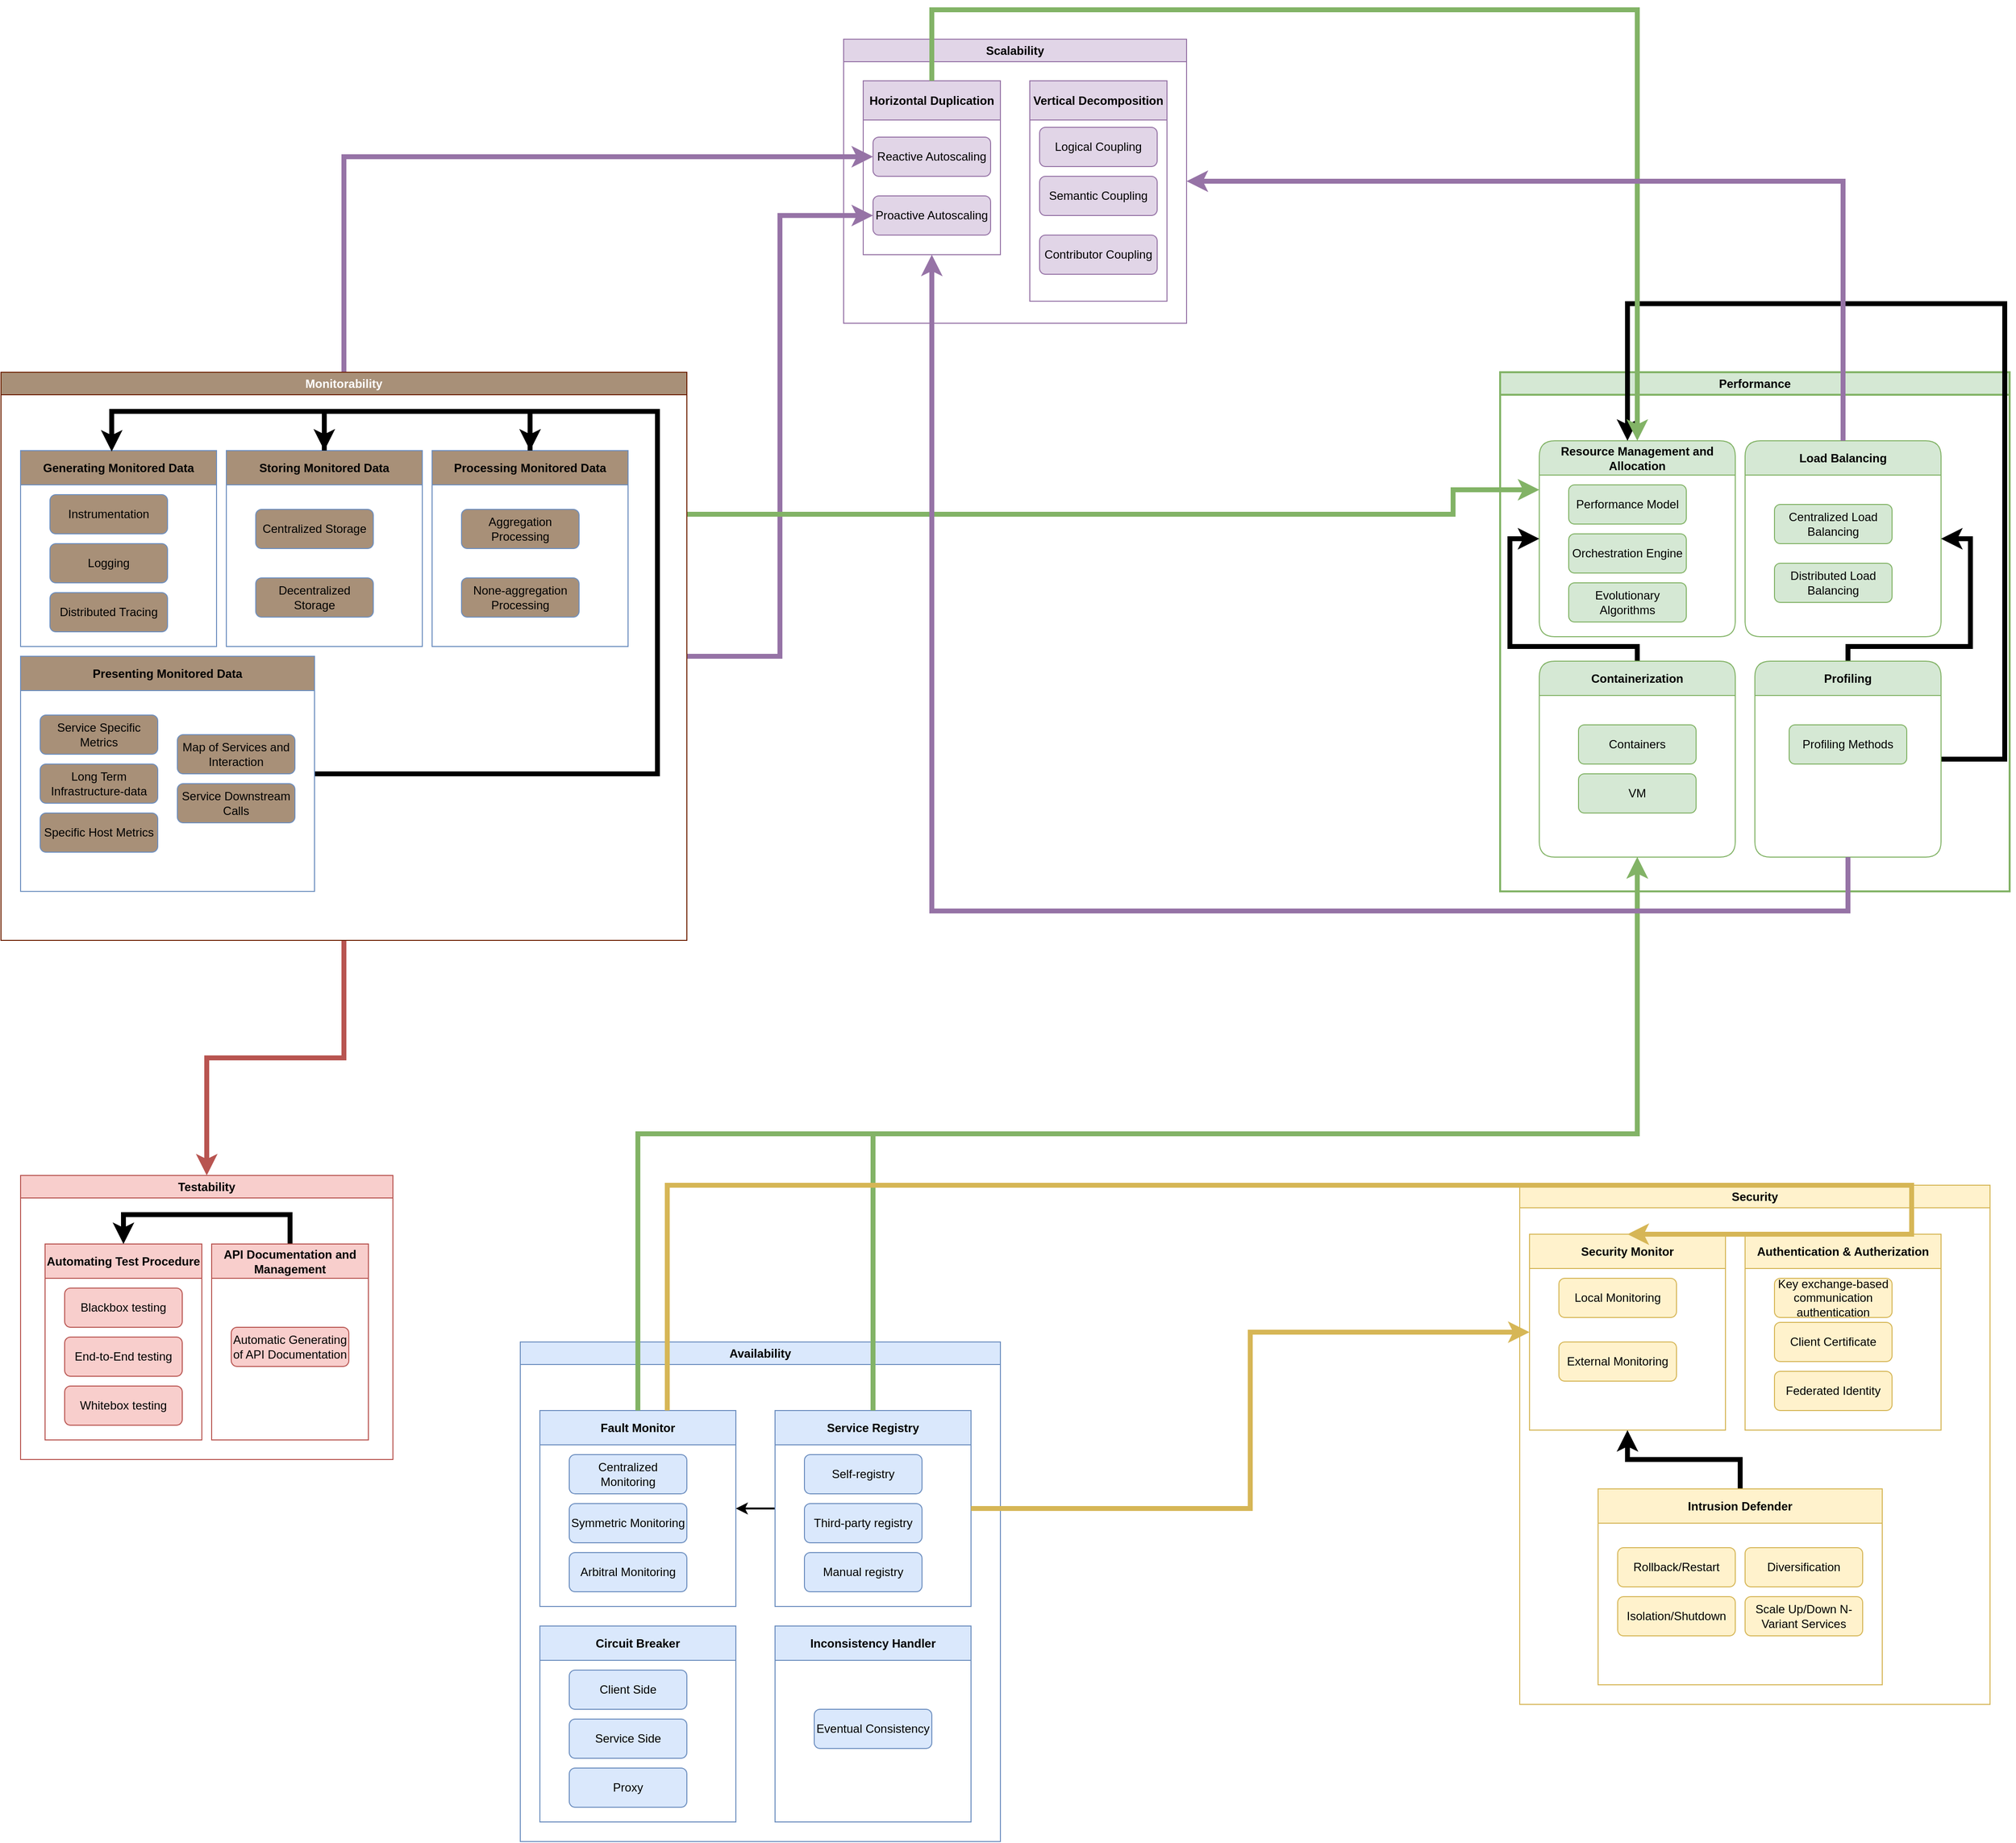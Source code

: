 <mxfile version="22.0.8" type="github">
  <diagram id="R2lEEEUBdFMjLlhIrx00" name="Page-1">
    <mxGraphModel dx="5505" dy="3180" grid="1" gridSize="10" guides="1" tooltips="1" connect="1" arrows="1" fold="1" page="1" pageScale="1" pageWidth="1920" pageHeight="1200" math="0" shadow="0" extFonts="Permanent Marker^https://fonts.googleapis.com/css?family=Permanent+Marker">
      <root>
        <mxCell id="0" />
        <mxCell id="1" parent="0" />
        <mxCell id="cCLrs_CAnp8vthAAdHYO-9" value="&lt;div&gt;Scalability&lt;/div&gt;" style="swimlane;whiteSpace=wrap;html=1;fillColor=#e1d5e7;strokeColor=#9673a6;" parent="1" vertex="1">
          <mxGeometry x="-810" y="-420" width="350" height="290" as="geometry" />
        </mxCell>
        <mxCell id="cCLrs_CAnp8vthAAdHYO-12" value="&lt;div&gt;Horizontal Duplication&lt;/div&gt;" style="swimlane;whiteSpace=wrap;html=1;startSize=40;fillColor=#e1d5e7;strokeColor=#9673a6;" parent="cCLrs_CAnp8vthAAdHYO-9" vertex="1">
          <mxGeometry x="20" y="42.5" width="140" height="177.5" as="geometry" />
        </mxCell>
        <mxCell id="cCLrs_CAnp8vthAAdHYO-14" value="Reactive Autoscaling" style="rounded=1;whiteSpace=wrap;html=1;fillColor=#e1d5e7;strokeColor=#9673a6;" parent="cCLrs_CAnp8vthAAdHYO-12" vertex="1">
          <mxGeometry x="10" y="57.5" width="120" height="40" as="geometry" />
        </mxCell>
        <mxCell id="cCLrs_CAnp8vthAAdHYO-15" value="Proactive Autoscaling" style="rounded=1;whiteSpace=wrap;html=1;fillColor=#e1d5e7;strokeColor=#9673a6;" parent="cCLrs_CAnp8vthAAdHYO-12" vertex="1">
          <mxGeometry x="10" y="117.5" width="120" height="40" as="geometry" />
        </mxCell>
        <mxCell id="cCLrs_CAnp8vthAAdHYO-13" value="&lt;div&gt;Vertical Decomposition&lt;/div&gt;" style="swimlane;whiteSpace=wrap;html=1;startSize=40;fillColor=#e1d5e7;strokeColor=#9673a6;" parent="cCLrs_CAnp8vthAAdHYO-9" vertex="1">
          <mxGeometry x="190" y="42.5" width="140" height="225" as="geometry">
            <mxRectangle x="190" y="42.5" width="170" height="40" as="alternateBounds" />
          </mxGeometry>
        </mxCell>
        <mxCell id="cCLrs_CAnp8vthAAdHYO-17" value="&lt;div&gt;Logical Coupling&lt;br&gt;&lt;/div&gt;" style="rounded=1;whiteSpace=wrap;html=1;fillColor=#e1d5e7;strokeColor=#9673a6;" parent="cCLrs_CAnp8vthAAdHYO-13" vertex="1">
          <mxGeometry x="10" y="47.5" width="120" height="40" as="geometry" />
        </mxCell>
        <mxCell id="cCLrs_CAnp8vthAAdHYO-18" value="Semantic Coupling" style="rounded=1;whiteSpace=wrap;html=1;fillColor=#e1d5e7;strokeColor=#9673a6;" parent="cCLrs_CAnp8vthAAdHYO-13" vertex="1">
          <mxGeometry x="10" y="97.5" width="120" height="40" as="geometry" />
        </mxCell>
        <mxCell id="cCLrs_CAnp8vthAAdHYO-19" value="Contributor Coupling" style="rounded=1;whiteSpace=wrap;html=1;fillColor=#e1d5e7;strokeColor=#9673a6;" parent="cCLrs_CAnp8vthAAdHYO-13" vertex="1">
          <mxGeometry x="10" y="157.5" width="120" height="40" as="geometry" />
        </mxCell>
        <mxCell id="cCLrs_CAnp8vthAAdHYO-21" value="Performance" style="swimlane;whiteSpace=wrap;html=1;fillColor=#d5e8d4;strokeColor=#82b366;strokeWidth=2;" parent="1" vertex="1">
          <mxGeometry x="-140" y="-80" width="520" height="530" as="geometry" />
        </mxCell>
        <mxCell id="cCLrs_CAnp8vthAAdHYO-26" value="Resource Management and Allocation" style="swimlane;whiteSpace=wrap;html=1;startSize=35;fillColor=#d5e8d4;strokeColor=#82b366;rounded=1;" parent="cCLrs_CAnp8vthAAdHYO-21" vertex="1">
          <mxGeometry x="40" y="70" width="200" height="200" as="geometry" />
        </mxCell>
        <mxCell id="cCLrs_CAnp8vthAAdHYO-30" value="Performance Model" style="rounded=1;whiteSpace=wrap;html=1;fillColor=#d5e8d4;strokeColor=#82b366;" parent="cCLrs_CAnp8vthAAdHYO-26" vertex="1">
          <mxGeometry x="30" y="45" width="120" height="40" as="geometry" />
        </mxCell>
        <mxCell id="cCLrs_CAnp8vthAAdHYO-31" value="Orchestration Engine" style="rounded=1;whiteSpace=wrap;html=1;fillColor=#d5e8d4;strokeColor=#82b366;" parent="cCLrs_CAnp8vthAAdHYO-26" vertex="1">
          <mxGeometry x="30" y="95" width="120" height="40" as="geometry" />
        </mxCell>
        <mxCell id="cCLrs_CAnp8vthAAdHYO-32" value="Evolutionary Algorithms" style="rounded=1;whiteSpace=wrap;html=1;fillColor=#d5e8d4;strokeColor=#82b366;" parent="cCLrs_CAnp8vthAAdHYO-26" vertex="1">
          <mxGeometry x="30" y="145" width="120" height="40" as="geometry" />
        </mxCell>
        <mxCell id="cCLrs_CAnp8vthAAdHYO-27" value="Load Balancing" style="swimlane;whiteSpace=wrap;html=1;startSize=35;fillColor=#d5e8d4;strokeColor=#82b366;rounded=1;" parent="cCLrs_CAnp8vthAAdHYO-21" vertex="1">
          <mxGeometry x="250" y="70" width="200" height="200" as="geometry" />
        </mxCell>
        <mxCell id="cCLrs_CAnp8vthAAdHYO-33" value="Centralized Load Balancing" style="rounded=1;whiteSpace=wrap;html=1;fillColor=#d5e8d4;strokeColor=#82b366;" parent="cCLrs_CAnp8vthAAdHYO-27" vertex="1">
          <mxGeometry x="30" y="65" width="120" height="40" as="geometry" />
        </mxCell>
        <mxCell id="cCLrs_CAnp8vthAAdHYO-34" value="Distributed Load Balancing" style="rounded=1;whiteSpace=wrap;html=1;fillColor=#d5e8d4;strokeColor=#82b366;" parent="cCLrs_CAnp8vthAAdHYO-27" vertex="1">
          <mxGeometry x="30" y="125" width="120" height="40" as="geometry" />
        </mxCell>
        <mxCell id="cCLrs_CAnp8vthAAdHYO-129" style="edgeStyle=orthogonalEdgeStyle;rounded=0;orthogonalLoop=1;jettySize=auto;html=1;exitX=0.5;exitY=0;exitDx=0;exitDy=0;entryX=0;entryY=0.5;entryDx=0;entryDy=0;strokeWidth=5;" parent="cCLrs_CAnp8vthAAdHYO-21" source="cCLrs_CAnp8vthAAdHYO-28" target="cCLrs_CAnp8vthAAdHYO-26" edge="1">
          <mxGeometry relative="1" as="geometry">
            <Array as="points">
              <mxPoint x="140" y="280" />
              <mxPoint x="10" y="280" />
              <mxPoint x="10" y="170" />
            </Array>
          </mxGeometry>
        </mxCell>
        <mxCell id="cCLrs_CAnp8vthAAdHYO-28" value="Containerization" style="swimlane;whiteSpace=wrap;html=1;startSize=35;fillColor=#d5e8d4;strokeColor=#82b366;rounded=1;" parent="cCLrs_CAnp8vthAAdHYO-21" vertex="1">
          <mxGeometry x="40" y="295" width="200" height="200" as="geometry" />
        </mxCell>
        <mxCell id="cCLrs_CAnp8vthAAdHYO-103" value="Containers" style="rounded=1;whiteSpace=wrap;html=1;fillColor=#d5e8d4;strokeColor=#82b366;" parent="cCLrs_CAnp8vthAAdHYO-28" vertex="1">
          <mxGeometry x="40" y="65" width="120" height="40" as="geometry" />
        </mxCell>
        <mxCell id="cCLrs_CAnp8vthAAdHYO-104" value="VM" style="rounded=1;whiteSpace=wrap;html=1;fillColor=#d5e8d4;strokeColor=#82b366;" parent="cCLrs_CAnp8vthAAdHYO-28" vertex="1">
          <mxGeometry x="40" y="115" width="120" height="40" as="geometry" />
        </mxCell>
        <mxCell id="cCLrs_CAnp8vthAAdHYO-138" style="edgeStyle=orthogonalEdgeStyle;rounded=0;orthogonalLoop=1;jettySize=auto;html=1;exitX=1;exitY=0.5;exitDx=0;exitDy=0;strokeWidth=5;" parent="cCLrs_CAnp8vthAAdHYO-21" source="cCLrs_CAnp8vthAAdHYO-29" edge="1">
          <mxGeometry relative="1" as="geometry">
            <Array as="points">
              <mxPoint x="515" y="395" />
              <mxPoint x="515" y="-70" />
              <mxPoint x="130" y="-70" />
              <mxPoint x="130" y="70" />
            </Array>
            <mxPoint x="130" y="70" as="targetPoint" />
          </mxGeometry>
        </mxCell>
        <mxCell id="ivcwR1BW1cnBZH2qPvlK-3" style="edgeStyle=orthogonalEdgeStyle;rounded=0;orthogonalLoop=1;jettySize=auto;html=1;exitX=0.5;exitY=0;exitDx=0;exitDy=0;entryX=1;entryY=0.5;entryDx=0;entryDy=0;strokeWidth=5;" parent="cCLrs_CAnp8vthAAdHYO-21" source="cCLrs_CAnp8vthAAdHYO-29" target="cCLrs_CAnp8vthAAdHYO-27" edge="1">
          <mxGeometry relative="1" as="geometry">
            <Array as="points">
              <mxPoint x="355" y="280" />
              <mxPoint x="480" y="280" />
              <mxPoint x="480" y="170" />
            </Array>
          </mxGeometry>
        </mxCell>
        <mxCell id="cCLrs_CAnp8vthAAdHYO-29" value="Profiling" style="swimlane;whiteSpace=wrap;html=1;startSize=35;fillColor=#d5e8d4;strokeColor=#82b366;rounded=1;" parent="cCLrs_CAnp8vthAAdHYO-21" vertex="1">
          <mxGeometry x="260" y="295" width="190" height="200" as="geometry" />
        </mxCell>
        <mxCell id="cCLrs_CAnp8vthAAdHYO-105" value="Profiling Methods" style="rounded=1;whiteSpace=wrap;html=1;fillColor=#d5e8d4;strokeColor=#82b366;" parent="cCLrs_CAnp8vthAAdHYO-29" vertex="1">
          <mxGeometry x="35" y="65" width="120" height="40" as="geometry" />
        </mxCell>
        <mxCell id="cCLrs_CAnp8vthAAdHYO-22" value="Availability" style="swimlane;whiteSpace=wrap;html=1;fillColor=#dae8fc;strokeColor=#6c8ebf;" parent="1" vertex="1">
          <mxGeometry x="-1140" y="910" width="490" height="510" as="geometry" />
        </mxCell>
        <mxCell id="cCLrs_CAnp8vthAAdHYO-43" value="Fault Monitor" style="swimlane;whiteSpace=wrap;html=1;startSize=35;fillColor=#dae8fc;strokeColor=#6c8ebf;" parent="cCLrs_CAnp8vthAAdHYO-22" vertex="1">
          <mxGeometry x="20" y="70" width="200" height="200" as="geometry" />
        </mxCell>
        <mxCell id="cCLrs_CAnp8vthAAdHYO-44" value="Centralized Monitoring" style="rounded=1;whiteSpace=wrap;html=1;fillColor=#dae8fc;strokeColor=#6c8ebf;" parent="cCLrs_CAnp8vthAAdHYO-43" vertex="1">
          <mxGeometry x="30" y="45" width="120" height="40" as="geometry" />
        </mxCell>
        <mxCell id="cCLrs_CAnp8vthAAdHYO-45" value="Symmetric Monitoring" style="rounded=1;whiteSpace=wrap;html=1;fillColor=#dae8fc;strokeColor=#6c8ebf;" parent="cCLrs_CAnp8vthAAdHYO-43" vertex="1">
          <mxGeometry x="30" y="95" width="120" height="40" as="geometry" />
        </mxCell>
        <mxCell id="cCLrs_CAnp8vthAAdHYO-46" value="Arbitral Monitoring" style="rounded=1;whiteSpace=wrap;html=1;fillColor=#dae8fc;strokeColor=#6c8ebf;" parent="cCLrs_CAnp8vthAAdHYO-43" vertex="1">
          <mxGeometry x="30" y="145" width="120" height="40" as="geometry" />
        </mxCell>
        <mxCell id="cCLrs_CAnp8vthAAdHYO-140" style="edgeStyle=orthogonalEdgeStyle;rounded=0;orthogonalLoop=1;jettySize=auto;html=1;entryX=1;entryY=0.5;entryDx=0;entryDy=0;strokeWidth=2;" parent="cCLrs_CAnp8vthAAdHYO-22" source="cCLrs_CAnp8vthAAdHYO-47" target="cCLrs_CAnp8vthAAdHYO-43" edge="1">
          <mxGeometry relative="1" as="geometry" />
        </mxCell>
        <mxCell id="cCLrs_CAnp8vthAAdHYO-47" value="Service Registry" style="swimlane;whiteSpace=wrap;html=1;startSize=35;fillColor=#dae8fc;strokeColor=#6c8ebf;" parent="cCLrs_CAnp8vthAAdHYO-22" vertex="1">
          <mxGeometry x="260" y="70" width="200" height="200" as="geometry" />
        </mxCell>
        <mxCell id="cCLrs_CAnp8vthAAdHYO-48" value="Self-registry" style="rounded=1;whiteSpace=wrap;html=1;fillColor=#dae8fc;strokeColor=#6c8ebf;" parent="cCLrs_CAnp8vthAAdHYO-47" vertex="1">
          <mxGeometry x="30" y="45" width="120" height="40" as="geometry" />
        </mxCell>
        <mxCell id="cCLrs_CAnp8vthAAdHYO-49" value="Third-party registry" style="rounded=1;whiteSpace=wrap;html=1;fillColor=#dae8fc;strokeColor=#6c8ebf;" parent="cCLrs_CAnp8vthAAdHYO-47" vertex="1">
          <mxGeometry x="30" y="95" width="120" height="40" as="geometry" />
        </mxCell>
        <mxCell id="cCLrs_CAnp8vthAAdHYO-50" value="Manual registry" style="rounded=1;whiteSpace=wrap;html=1;fillColor=#dae8fc;strokeColor=#6c8ebf;" parent="cCLrs_CAnp8vthAAdHYO-47" vertex="1">
          <mxGeometry x="30" y="145" width="120" height="40" as="geometry" />
        </mxCell>
        <mxCell id="cCLrs_CAnp8vthAAdHYO-51" value="Circuit Breaker" style="swimlane;whiteSpace=wrap;html=1;startSize=35;fillColor=#dae8fc;strokeColor=#6c8ebf;" parent="cCLrs_CAnp8vthAAdHYO-22" vertex="1">
          <mxGeometry x="20" y="290" width="200" height="200" as="geometry" />
        </mxCell>
        <mxCell id="cCLrs_CAnp8vthAAdHYO-52" value="Client Side" style="rounded=1;whiteSpace=wrap;html=1;fillColor=#dae8fc;strokeColor=#6c8ebf;" parent="cCLrs_CAnp8vthAAdHYO-51" vertex="1">
          <mxGeometry x="30" y="45" width="120" height="40" as="geometry" />
        </mxCell>
        <mxCell id="cCLrs_CAnp8vthAAdHYO-53" value="Service Side" style="rounded=1;whiteSpace=wrap;html=1;fillColor=#dae8fc;strokeColor=#6c8ebf;" parent="cCLrs_CAnp8vthAAdHYO-51" vertex="1">
          <mxGeometry x="30" y="95" width="120" height="40" as="geometry" />
        </mxCell>
        <mxCell id="cCLrs_CAnp8vthAAdHYO-54" value="Proxy" style="rounded=1;whiteSpace=wrap;html=1;fillColor=#dae8fc;strokeColor=#6c8ebf;" parent="cCLrs_CAnp8vthAAdHYO-51" vertex="1">
          <mxGeometry x="30" y="145" width="120" height="40" as="geometry" />
        </mxCell>
        <mxCell id="cCLrs_CAnp8vthAAdHYO-55" value="Inconsistency Handler" style="swimlane;whiteSpace=wrap;html=1;startSize=35;fillColor=#dae8fc;strokeColor=#6c8ebf;" parent="cCLrs_CAnp8vthAAdHYO-22" vertex="1">
          <mxGeometry x="260" y="290" width="200" height="200" as="geometry" />
        </mxCell>
        <mxCell id="cCLrs_CAnp8vthAAdHYO-58" value="Eventual Consistency" style="rounded=1;whiteSpace=wrap;html=1;fillColor=#dae8fc;strokeColor=#6c8ebf;" parent="cCLrs_CAnp8vthAAdHYO-55" vertex="1">
          <mxGeometry x="40" y="85" width="120" height="40" as="geometry" />
        </mxCell>
        <mxCell id="cCLrs_CAnp8vthAAdHYO-122" style="edgeStyle=orthogonalEdgeStyle;rounded=0;orthogonalLoop=1;jettySize=auto;html=1;entryX=0;entryY=0.5;entryDx=0;entryDy=0;strokeColor=#9673a6;strokeWidth=5;fillColor=#e1d5e7;" parent="1" source="cCLrs_CAnp8vthAAdHYO-23" target="cCLrs_CAnp8vthAAdHYO-15" edge="1">
          <mxGeometry relative="1" as="geometry" />
        </mxCell>
        <mxCell id="cCLrs_CAnp8vthAAdHYO-124" style="edgeStyle=orthogonalEdgeStyle;rounded=0;orthogonalLoop=1;jettySize=auto;html=1;exitX=0.5;exitY=0;exitDx=0;exitDy=0;entryX=0;entryY=0.5;entryDx=0;entryDy=0;strokeColor=#9673a6;strokeWidth=5;fillColor=#e1d5e7;" parent="1" source="cCLrs_CAnp8vthAAdHYO-23" target="cCLrs_CAnp8vthAAdHYO-14" edge="1">
          <mxGeometry relative="1" as="geometry" />
        </mxCell>
        <mxCell id="cCLrs_CAnp8vthAAdHYO-131" style="edgeStyle=orthogonalEdgeStyle;rounded=0;orthogonalLoop=1;jettySize=auto;html=1;strokeWidth=5;strokeColor=#82b366;fillColor=#d5e8d4;entryX=0;entryY=0.25;entryDx=0;entryDy=0;exitX=1;exitY=0.25;exitDx=0;exitDy=0;" parent="1" source="cCLrs_CAnp8vthAAdHYO-23" target="cCLrs_CAnp8vthAAdHYO-26" edge="1">
          <mxGeometry relative="1" as="geometry">
            <Array as="points">
              <mxPoint x="-188" y="65" />
              <mxPoint x="-188" y="40" />
            </Array>
            <mxPoint x="-960" y="80" as="sourcePoint" />
            <mxPoint x="-170" y="40" as="targetPoint" />
          </mxGeometry>
        </mxCell>
        <mxCell id="cCLrs_CAnp8vthAAdHYO-163" style="edgeStyle=orthogonalEdgeStyle;rounded=0;orthogonalLoop=1;jettySize=auto;html=1;entryX=0.5;entryY=0;entryDx=0;entryDy=0;strokeWidth=5;fillColor=#f8cecc;strokeColor=#b85450;" parent="1" source="cCLrs_CAnp8vthAAdHYO-23" target="cCLrs_CAnp8vthAAdHYO-25" edge="1">
          <mxGeometry relative="1" as="geometry" />
        </mxCell>
        <mxCell id="cCLrs_CAnp8vthAAdHYO-23" value="Monitorability" style="swimlane;whiteSpace=wrap;html=1;fillColor=#A89078;strokeColor=#6D1F00;fontColor=#ffffff;" parent="1" vertex="1">
          <mxGeometry x="-1670" y="-80" width="700" height="580" as="geometry" />
        </mxCell>
        <mxCell id="cCLrs_CAnp8vthAAdHYO-62" value="Generating Monitored Data" style="swimlane;whiteSpace=wrap;html=1;startSize=35;fillColor=#A89078;strokeColor=#6c8ebf;" parent="cCLrs_CAnp8vthAAdHYO-23" vertex="1">
          <mxGeometry x="20" y="80" width="200" height="200" as="geometry" />
        </mxCell>
        <mxCell id="cCLrs_CAnp8vthAAdHYO-63" value="Instrumentation" style="rounded=1;whiteSpace=wrap;html=1;fillColor=#A89078;strokeColor=#6c8ebf;" parent="cCLrs_CAnp8vthAAdHYO-62" vertex="1">
          <mxGeometry x="30" y="45" width="120" height="40" as="geometry" />
        </mxCell>
        <mxCell id="cCLrs_CAnp8vthAAdHYO-64" value="Logging" style="rounded=1;whiteSpace=wrap;html=1;fillColor=#A89078;strokeColor=#6c8ebf;" parent="cCLrs_CAnp8vthAAdHYO-62" vertex="1">
          <mxGeometry x="30" y="95" width="120" height="40" as="geometry" />
        </mxCell>
        <mxCell id="cCLrs_CAnp8vthAAdHYO-65" value="Distributed Tracing" style="rounded=1;whiteSpace=wrap;html=1;fillColor=#A89078;strokeColor=#6c8ebf;" parent="cCLrs_CAnp8vthAAdHYO-62" vertex="1">
          <mxGeometry x="30" y="145" width="120" height="40" as="geometry" />
        </mxCell>
        <mxCell id="cCLrs_CAnp8vthAAdHYO-66" value="Storing Monitored Data" style="swimlane;whiteSpace=wrap;html=1;startSize=35;fillColor=#A89078;strokeColor=#6c8ebf;" parent="cCLrs_CAnp8vthAAdHYO-23" vertex="1">
          <mxGeometry x="230" y="80" width="200" height="200" as="geometry" />
        </mxCell>
        <mxCell id="cCLrs_CAnp8vthAAdHYO-67" value="Centralized Storage" style="rounded=1;whiteSpace=wrap;html=1;fillColor=#A89078;strokeColor=#6c8ebf;" parent="cCLrs_CAnp8vthAAdHYO-66" vertex="1">
          <mxGeometry x="30" y="60" width="120" height="40" as="geometry" />
        </mxCell>
        <mxCell id="cCLrs_CAnp8vthAAdHYO-68" value="Decentralized Storage" style="rounded=1;whiteSpace=wrap;html=1;fillColor=#A89078;strokeColor=#6c8ebf;" parent="cCLrs_CAnp8vthAAdHYO-66" vertex="1">
          <mxGeometry x="30" y="130" width="120" height="40" as="geometry" />
        </mxCell>
        <mxCell id="cCLrs_CAnp8vthAAdHYO-70" value="Processing Monitored Data" style="swimlane;whiteSpace=wrap;html=1;startSize=35;fillColor=#A89078;strokeColor=#6c8ebf;" parent="cCLrs_CAnp8vthAAdHYO-23" vertex="1">
          <mxGeometry x="440" y="80" width="200" height="200" as="geometry" />
        </mxCell>
        <mxCell id="cCLrs_CAnp8vthAAdHYO-71" value="Aggregation Processing" style="rounded=1;whiteSpace=wrap;html=1;fillColor=#A89078;strokeColor=#6c8ebf;" parent="cCLrs_CAnp8vthAAdHYO-70" vertex="1">
          <mxGeometry x="30" y="60" width="120" height="40" as="geometry" />
        </mxCell>
        <mxCell id="cCLrs_CAnp8vthAAdHYO-72" value="None-aggregation Processing" style="rounded=1;whiteSpace=wrap;html=1;fillColor=#A89078;strokeColor=#6c8ebf;" parent="cCLrs_CAnp8vthAAdHYO-70" vertex="1">
          <mxGeometry x="30" y="130" width="120" height="40" as="geometry" />
        </mxCell>
        <mxCell id="cCLrs_CAnp8vthAAdHYO-143" style="edgeStyle=orthogonalEdgeStyle;rounded=0;orthogonalLoop=1;jettySize=auto;html=1;exitX=1;exitY=0.5;exitDx=0;exitDy=0;entryX=0.5;entryY=0;entryDx=0;entryDy=0;strokeWidth=5;" parent="cCLrs_CAnp8vthAAdHYO-23" source="cCLrs_CAnp8vthAAdHYO-73" target="cCLrs_CAnp8vthAAdHYO-70" edge="1">
          <mxGeometry relative="1" as="geometry">
            <Array as="points">
              <mxPoint x="670" y="410" />
              <mxPoint x="670" y="40" />
              <mxPoint x="540" y="40" />
            </Array>
          </mxGeometry>
        </mxCell>
        <mxCell id="cCLrs_CAnp8vthAAdHYO-73" value="Presenting Monitored Data" style="swimlane;whiteSpace=wrap;html=1;startSize=35;fillColor=#A89078;strokeColor=#6c8ebf;" parent="cCLrs_CAnp8vthAAdHYO-23" vertex="1">
          <mxGeometry x="20" y="290" width="300" height="240" as="geometry" />
        </mxCell>
        <mxCell id="cCLrs_CAnp8vthAAdHYO-74" value="Service Specific Metrics" style="rounded=1;whiteSpace=wrap;html=1;fillColor=#A89078;strokeColor=#6c8ebf;" parent="cCLrs_CAnp8vthAAdHYO-73" vertex="1">
          <mxGeometry x="20" y="60" width="120" height="40" as="geometry" />
        </mxCell>
        <mxCell id="cCLrs_CAnp8vthAAdHYO-75" value="Long Term Infrastructure-data" style="rounded=1;whiteSpace=wrap;html=1;fillColor=#A89078;strokeColor=#6c8ebf;" parent="cCLrs_CAnp8vthAAdHYO-73" vertex="1">
          <mxGeometry x="20" y="110" width="120" height="40" as="geometry" />
        </mxCell>
        <mxCell id="cCLrs_CAnp8vthAAdHYO-76" value="Specific Host Metrics" style="rounded=1;whiteSpace=wrap;html=1;fillColor=#A89078;strokeColor=#6c8ebf;" parent="cCLrs_CAnp8vthAAdHYO-73" vertex="1">
          <mxGeometry x="20" y="160" width="120" height="40" as="geometry" />
        </mxCell>
        <mxCell id="cCLrs_CAnp8vthAAdHYO-77" value="Map of Services and Interaction" style="rounded=1;whiteSpace=wrap;html=1;fillColor=#A89078;strokeColor=#6c8ebf;" parent="cCLrs_CAnp8vthAAdHYO-73" vertex="1">
          <mxGeometry x="160" y="80" width="120" height="40" as="geometry" />
        </mxCell>
        <mxCell id="cCLrs_CAnp8vthAAdHYO-79" value="&lt;div&gt;Service Downstream Calls&lt;/div&gt;" style="rounded=1;whiteSpace=wrap;html=1;fillColor=#A89078;strokeColor=#6c8ebf;" parent="cCLrs_CAnp8vthAAdHYO-73" vertex="1">
          <mxGeometry x="160" y="130" width="120" height="40" as="geometry" />
        </mxCell>
        <mxCell id="cCLrs_CAnp8vthAAdHYO-147" style="edgeStyle=orthogonalEdgeStyle;rounded=0;orthogonalLoop=1;jettySize=auto;html=1;strokeWidth=5;entryX=0.5;entryY=0;entryDx=0;entryDy=0;" parent="cCLrs_CAnp8vthAAdHYO-23" source="cCLrs_CAnp8vthAAdHYO-70" target="cCLrs_CAnp8vthAAdHYO-66" edge="1">
          <mxGeometry relative="1" as="geometry">
            <mxPoint x="330" y="60" as="targetPoint" />
            <Array as="points">
              <mxPoint x="540" y="40" />
              <mxPoint x="330" y="40" />
            </Array>
          </mxGeometry>
        </mxCell>
        <mxCell id="cCLrs_CAnp8vthAAdHYO-148" style="edgeStyle=orthogonalEdgeStyle;rounded=0;orthogonalLoop=1;jettySize=auto;html=1;entryX=0.465;entryY=0.005;entryDx=0;entryDy=0;entryPerimeter=0;strokeWidth=5;exitX=0.5;exitY=0;exitDx=0;exitDy=0;" parent="cCLrs_CAnp8vthAAdHYO-23" source="cCLrs_CAnp8vthAAdHYO-66" target="cCLrs_CAnp8vthAAdHYO-62" edge="1">
          <mxGeometry relative="1" as="geometry">
            <Array as="points">
              <mxPoint x="330" y="40" />
              <mxPoint x="113" y="40" />
            </Array>
            <mxPoint x="350" y="70" as="sourcePoint" />
          </mxGeometry>
        </mxCell>
        <mxCell id="cCLrs_CAnp8vthAAdHYO-25" value="Testability" style="swimlane;whiteSpace=wrap;html=1;fillColor=#f8cecc;strokeColor=#b85450;" parent="1" vertex="1">
          <mxGeometry x="-1650" y="740" width="380" height="290" as="geometry" />
        </mxCell>
        <mxCell id="cCLrs_CAnp8vthAAdHYO-94" value="Automating Test Procedure" style="swimlane;whiteSpace=wrap;html=1;startSize=35;fillColor=#f8cecc;strokeColor=#b85450;" parent="cCLrs_CAnp8vthAAdHYO-25" vertex="1">
          <mxGeometry x="25" y="70" width="160" height="200" as="geometry" />
        </mxCell>
        <mxCell id="cCLrs_CAnp8vthAAdHYO-95" value="Blackbox testing" style="rounded=1;whiteSpace=wrap;html=1;fillColor=#f8cecc;strokeColor=#b85450;" parent="cCLrs_CAnp8vthAAdHYO-94" vertex="1">
          <mxGeometry x="20" y="45" width="120" height="40" as="geometry" />
        </mxCell>
        <mxCell id="cCLrs_CAnp8vthAAdHYO-96" value="End-to-End testing" style="rounded=1;whiteSpace=wrap;html=1;fillColor=#f8cecc;strokeColor=#b85450;" parent="cCLrs_CAnp8vthAAdHYO-94" vertex="1">
          <mxGeometry x="20" y="95" width="120" height="40" as="geometry" />
        </mxCell>
        <mxCell id="cCLrs_CAnp8vthAAdHYO-97" value="Whitebox testing" style="rounded=1;whiteSpace=wrap;html=1;fillColor=#f8cecc;strokeColor=#b85450;" parent="cCLrs_CAnp8vthAAdHYO-94" vertex="1">
          <mxGeometry x="20" y="145" width="120" height="40" as="geometry" />
        </mxCell>
        <mxCell id="cCLrs_CAnp8vthAAdHYO-159" style="edgeStyle=orthogonalEdgeStyle;rounded=0;orthogonalLoop=1;jettySize=auto;html=1;exitX=0.5;exitY=0;exitDx=0;exitDy=0;entryX=0.5;entryY=0;entryDx=0;entryDy=0;strokeWidth=5;" parent="cCLrs_CAnp8vthAAdHYO-25" source="cCLrs_CAnp8vthAAdHYO-99" target="cCLrs_CAnp8vthAAdHYO-94" edge="1">
          <mxGeometry relative="1" as="geometry">
            <Array as="points">
              <mxPoint x="275" y="40" />
              <mxPoint x="105" y="40" />
            </Array>
          </mxGeometry>
        </mxCell>
        <mxCell id="cCLrs_CAnp8vthAAdHYO-99" value="API Documentation and Management" style="swimlane;whiteSpace=wrap;html=1;startSize=35;fillColor=#f8cecc;strokeColor=#b85450;" parent="cCLrs_CAnp8vthAAdHYO-25" vertex="1">
          <mxGeometry x="195" y="70" width="160" height="200" as="geometry" />
        </mxCell>
        <mxCell id="cCLrs_CAnp8vthAAdHYO-100" value="Automatic Generating of API Documentation" style="rounded=1;whiteSpace=wrap;html=1;fillColor=#f8cecc;strokeColor=#b85450;" parent="cCLrs_CAnp8vthAAdHYO-99" vertex="1">
          <mxGeometry x="20" y="85" width="120" height="40" as="geometry" />
        </mxCell>
        <mxCell id="cCLrs_CAnp8vthAAdHYO-24" value="Security" style="swimlane;whiteSpace=wrap;html=1;fillColor=#fff2cc;strokeColor=#d6b656;" parent="1" vertex="1">
          <mxGeometry x="-120" y="750" width="480" height="530" as="geometry" />
        </mxCell>
        <mxCell id="cCLrs_CAnp8vthAAdHYO-80" value="Security Monitor" style="swimlane;whiteSpace=wrap;html=1;startSize=35;fillColor=#fff2cc;strokeColor=#d6b656;" parent="cCLrs_CAnp8vthAAdHYO-24" vertex="1">
          <mxGeometry x="10" y="50" width="200" height="200" as="geometry" />
        </mxCell>
        <mxCell id="cCLrs_CAnp8vthAAdHYO-81" value="Local Monitoring" style="rounded=1;whiteSpace=wrap;html=1;fillColor=#fff2cc;strokeColor=#d6b656;" parent="cCLrs_CAnp8vthAAdHYO-80" vertex="1">
          <mxGeometry x="30" y="45" width="120" height="40" as="geometry" />
        </mxCell>
        <mxCell id="cCLrs_CAnp8vthAAdHYO-82" value="External Monitoring" style="rounded=1;whiteSpace=wrap;html=1;fillColor=#fff2cc;strokeColor=#d6b656;" parent="cCLrs_CAnp8vthAAdHYO-80" vertex="1">
          <mxGeometry x="30" y="110" width="120" height="40" as="geometry" />
        </mxCell>
        <mxCell id="cCLrs_CAnp8vthAAdHYO-84" value="Authentication &amp;amp; Autherization" style="swimlane;whiteSpace=wrap;html=1;startSize=35;fillColor=#fff2cc;strokeColor=#d6b656;" parent="cCLrs_CAnp8vthAAdHYO-24" vertex="1">
          <mxGeometry x="230" y="50" width="200" height="200" as="geometry" />
        </mxCell>
        <mxCell id="cCLrs_CAnp8vthAAdHYO-85" value="Key exchange-based communication authentication" style="rounded=1;whiteSpace=wrap;html=1;fillColor=#fff2cc;strokeColor=#d6b656;" parent="cCLrs_CAnp8vthAAdHYO-84" vertex="1">
          <mxGeometry x="30" y="45" width="120" height="40" as="geometry" />
        </mxCell>
        <mxCell id="cCLrs_CAnp8vthAAdHYO-86" value="Client Certificate" style="rounded=1;whiteSpace=wrap;html=1;fillColor=#fff2cc;strokeColor=#d6b656;" parent="cCLrs_CAnp8vthAAdHYO-84" vertex="1">
          <mxGeometry x="30" y="90" width="120" height="40" as="geometry" />
        </mxCell>
        <mxCell id="cCLrs_CAnp8vthAAdHYO-87" value="Federated Identity" style="rounded=1;whiteSpace=wrap;html=1;fillColor=#fff2cc;strokeColor=#d6b656;" parent="cCLrs_CAnp8vthAAdHYO-84" vertex="1">
          <mxGeometry x="30" y="140" width="120" height="40" as="geometry" />
        </mxCell>
        <mxCell id="cCLrs_CAnp8vthAAdHYO-154" style="edgeStyle=orthogonalEdgeStyle;rounded=0;orthogonalLoop=1;jettySize=auto;html=1;exitX=0.5;exitY=0;exitDx=0;exitDy=0;entryX=0.5;entryY=1;entryDx=0;entryDy=0;strokeWidth=5;" parent="cCLrs_CAnp8vthAAdHYO-24" source="cCLrs_CAnp8vthAAdHYO-88" target="cCLrs_CAnp8vthAAdHYO-80" edge="1">
          <mxGeometry relative="1" as="geometry" />
        </mxCell>
        <mxCell id="cCLrs_CAnp8vthAAdHYO-88" value="Intrusion Defender" style="swimlane;whiteSpace=wrap;html=1;startSize=35;fillColor=#fff2cc;strokeColor=#d6b656;" parent="cCLrs_CAnp8vthAAdHYO-24" vertex="1">
          <mxGeometry x="80" y="310" width="290" height="200" as="geometry" />
        </mxCell>
        <mxCell id="cCLrs_CAnp8vthAAdHYO-89" value="Rollback/Restart" style="rounded=1;whiteSpace=wrap;html=1;fillColor=#fff2cc;strokeColor=#d6b656;" parent="cCLrs_CAnp8vthAAdHYO-88" vertex="1">
          <mxGeometry x="20" y="60" width="120" height="40" as="geometry" />
        </mxCell>
        <mxCell id="cCLrs_CAnp8vthAAdHYO-90" value="Isolation/Shutdown" style="rounded=1;whiteSpace=wrap;html=1;fillColor=#fff2cc;strokeColor=#d6b656;" parent="cCLrs_CAnp8vthAAdHYO-88" vertex="1">
          <mxGeometry x="20" y="110" width="120" height="40" as="geometry" />
        </mxCell>
        <mxCell id="cCLrs_CAnp8vthAAdHYO-91" value="Diversification" style="rounded=1;whiteSpace=wrap;html=1;fillColor=#fff2cc;strokeColor=#d6b656;" parent="cCLrs_CAnp8vthAAdHYO-88" vertex="1">
          <mxGeometry x="150" y="60" width="120" height="40" as="geometry" />
        </mxCell>
        <mxCell id="cCLrs_CAnp8vthAAdHYO-93" value="Scale Up/Down N-Variant Services" style="rounded=1;whiteSpace=wrap;html=1;fillColor=#fff2cc;strokeColor=#d6b656;" parent="cCLrs_CAnp8vthAAdHYO-88" vertex="1">
          <mxGeometry x="150" y="110" width="120" height="40" as="geometry" />
        </mxCell>
        <mxCell id="cCLrs_CAnp8vthAAdHYO-128" style="edgeStyle=orthogonalEdgeStyle;rounded=0;orthogonalLoop=1;jettySize=auto;html=1;exitX=0.5;exitY=0;exitDx=0;exitDy=0;entryX=0.5;entryY=0;entryDx=0;entryDy=0;fillColor=#d5e8d4;strokeColor=#82b366;strokeWidth=5;" parent="1" source="cCLrs_CAnp8vthAAdHYO-12" target="cCLrs_CAnp8vthAAdHYO-26" edge="1">
          <mxGeometry relative="1" as="geometry">
            <Array as="points">
              <mxPoint x="-720" y="-450" />
              <mxPoint y="-450" />
            </Array>
          </mxGeometry>
        </mxCell>
        <mxCell id="cCLrs_CAnp8vthAAdHYO-135" style="edgeStyle=orthogonalEdgeStyle;rounded=0;orthogonalLoop=1;jettySize=auto;html=1;exitX=0.5;exitY=0;exitDx=0;exitDy=0;entryX=0.5;entryY=1;entryDx=0;entryDy=0;fillColor=#d5e8d4;strokeColor=#82b366;strokeWidth=5;" parent="1" source="cCLrs_CAnp8vthAAdHYO-43" target="cCLrs_CAnp8vthAAdHYO-28" edge="1">
          <mxGeometry relative="1" as="geometry" />
        </mxCell>
        <mxCell id="cCLrs_CAnp8vthAAdHYO-136" style="edgeStyle=orthogonalEdgeStyle;rounded=0;orthogonalLoop=1;jettySize=auto;html=1;exitX=0.5;exitY=0;exitDx=0;exitDy=0;entryX=0.5;entryY=1;entryDx=0;entryDy=0;fillColor=#d5e8d4;strokeColor=#82b366;strokeWidth=5;" parent="1" source="cCLrs_CAnp8vthAAdHYO-47" target="cCLrs_CAnp8vthAAdHYO-28" edge="1">
          <mxGeometry relative="1" as="geometry" />
        </mxCell>
        <mxCell id="cCLrs_CAnp8vthAAdHYO-139" style="edgeStyle=orthogonalEdgeStyle;rounded=0;orthogonalLoop=1;jettySize=auto;html=1;exitX=0.5;exitY=1;exitDx=0;exitDy=0;entryX=0.5;entryY=1;entryDx=0;entryDy=0;fillColor=#e1d5e7;strokeColor=#9673a6;strokeWidth=5;" parent="1" source="cCLrs_CAnp8vthAAdHYO-29" target="cCLrs_CAnp8vthAAdHYO-12" edge="1">
          <mxGeometry relative="1" as="geometry">
            <Array as="points">
              <mxPoint x="215" y="470" />
              <mxPoint x="-720" y="470" />
            </Array>
          </mxGeometry>
        </mxCell>
        <mxCell id="cCLrs_CAnp8vthAAdHYO-152" style="edgeStyle=orthogonalEdgeStyle;rounded=0;orthogonalLoop=1;jettySize=auto;html=1;entryX=0.5;entryY=0;entryDx=0;entryDy=0;fillColor=#fff2cc;strokeColor=#d6b656;strokeWidth=5;" parent="1" target="cCLrs_CAnp8vthAAdHYO-80" edge="1">
          <mxGeometry relative="1" as="geometry">
            <mxPoint x="-990" y="980" as="sourcePoint" />
            <Array as="points">
              <mxPoint x="-990" y="750" />
              <mxPoint x="280" y="750" />
            </Array>
          </mxGeometry>
        </mxCell>
        <mxCell id="cCLrs_CAnp8vthAAdHYO-153" style="edgeStyle=orthogonalEdgeStyle;rounded=0;orthogonalLoop=1;jettySize=auto;html=1;exitX=1;exitY=0.5;exitDx=0;exitDy=0;entryX=0;entryY=0.5;entryDx=0;entryDy=0;fillColor=#fff2cc;strokeColor=#d6b656;strokeWidth=5;" parent="1" source="cCLrs_CAnp8vthAAdHYO-47" target="cCLrs_CAnp8vthAAdHYO-80" edge="1">
          <mxGeometry relative="1" as="geometry" />
        </mxCell>
        <mxCell id="cCLrs_CAnp8vthAAdHYO-134" style="edgeStyle=orthogonalEdgeStyle;rounded=0;orthogonalLoop=1;jettySize=auto;html=1;exitX=0.5;exitY=0;exitDx=0;exitDy=0;fillColor=#e1d5e7;strokeColor=#9673a6;strokeWidth=5;entryX=1;entryY=0.5;entryDx=0;entryDy=0;" parent="1" source="cCLrs_CAnp8vthAAdHYO-27" target="cCLrs_CAnp8vthAAdHYO-9" edge="1">
          <mxGeometry relative="1" as="geometry">
            <mxPoint x="-470" y="-100" as="targetPoint" />
          </mxGeometry>
        </mxCell>
      </root>
    </mxGraphModel>
  </diagram>
</mxfile>
